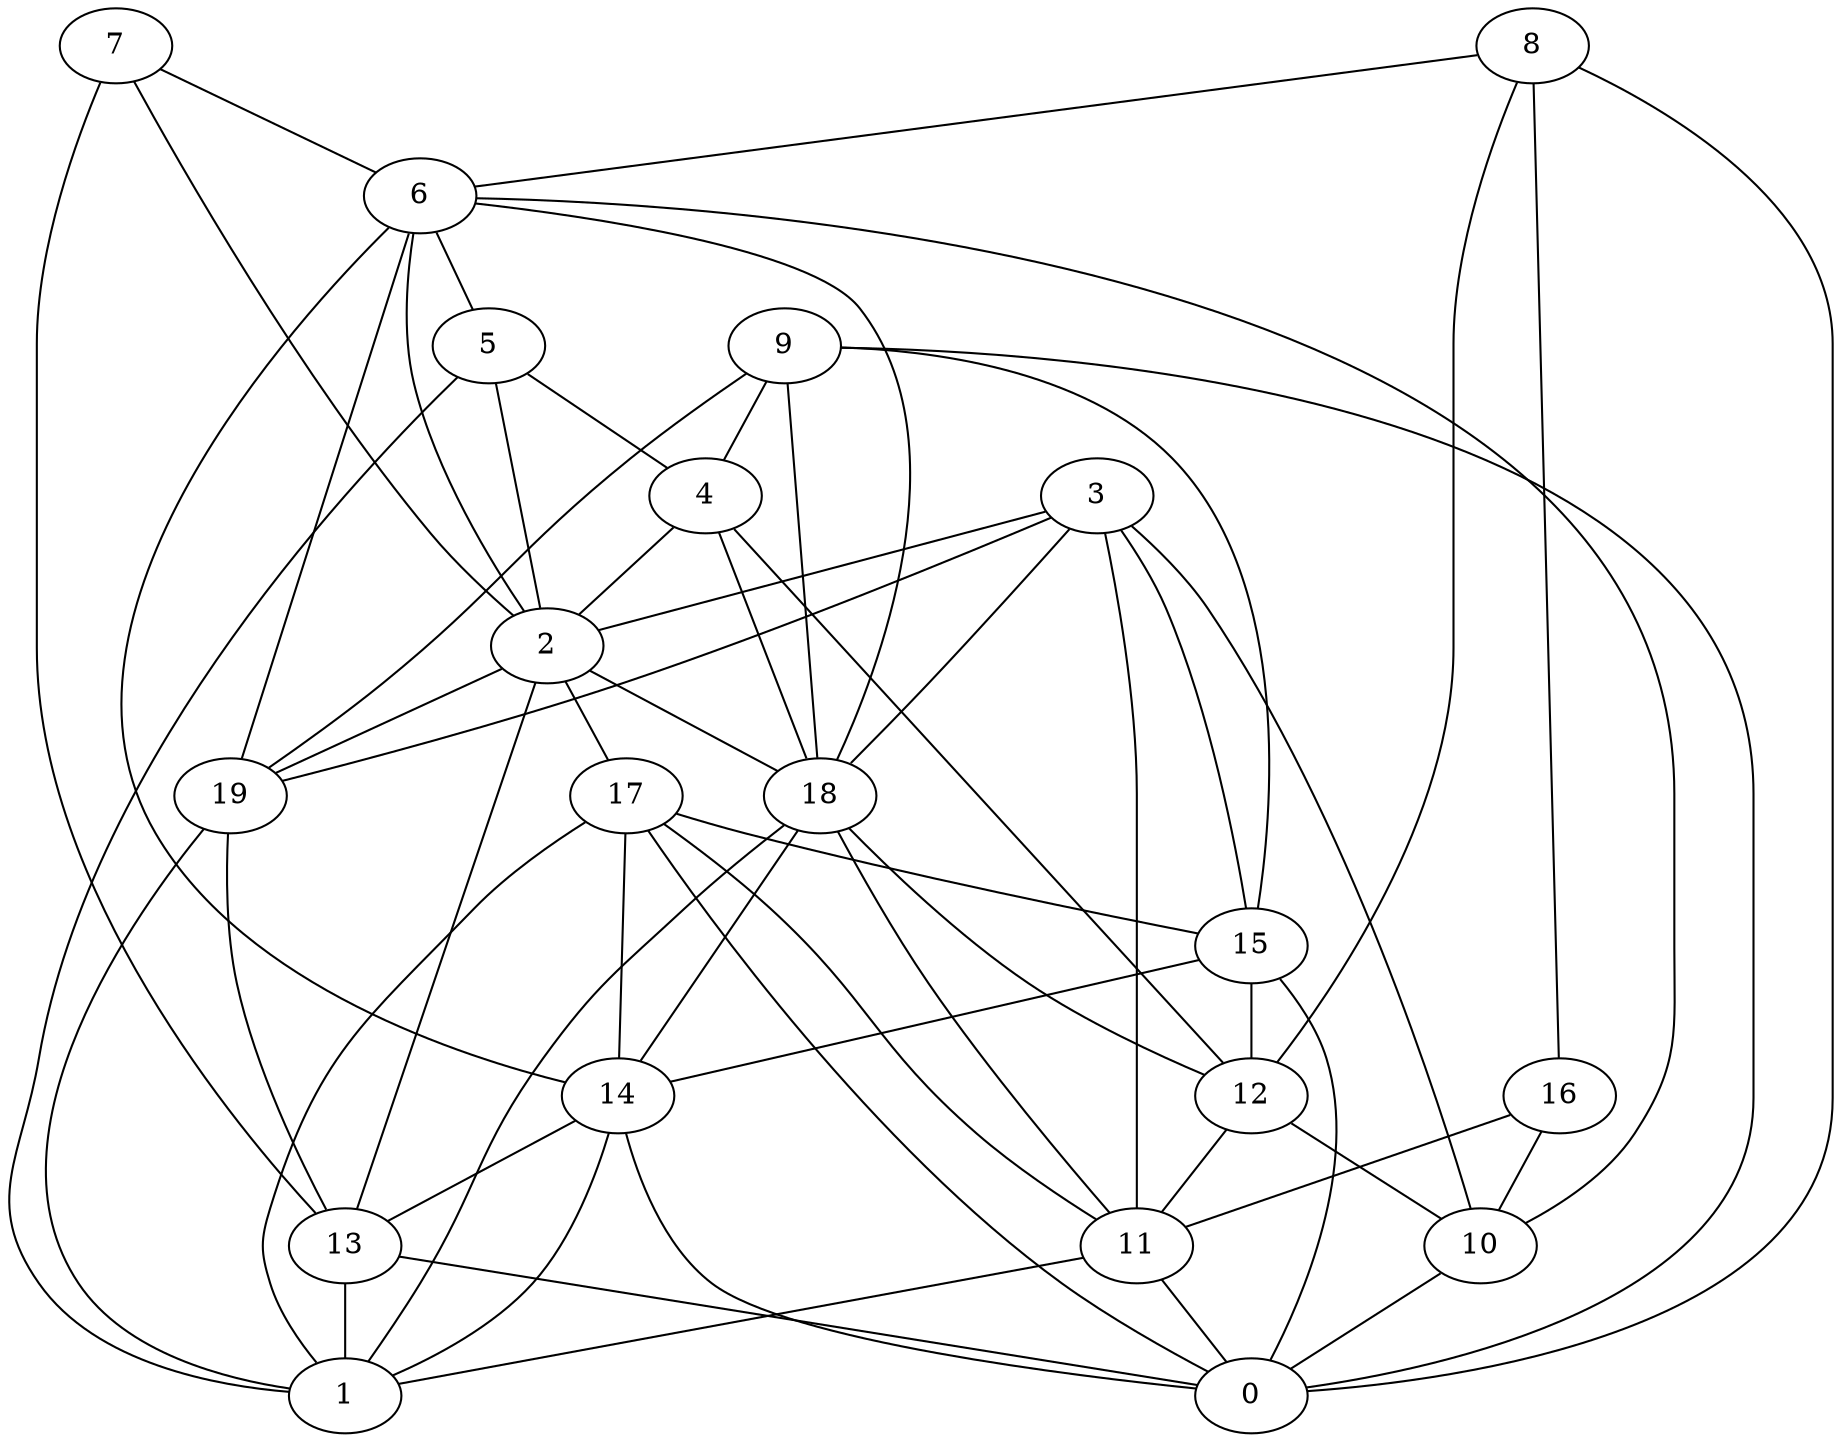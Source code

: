 digraph GG_graph {

subgraph G_graph {
edge [color = black]
"2" -> "19" [dir = none]
"2" -> "18" [dir = none]
"2" -> "13" [dir = none]
"15" -> "14" [dir = none]
"15" -> "12" [dir = none]
"8" -> "0" [dir = none]
"8" -> "12" [dir = none]
"12" -> "10" [dir = none]
"12" -> "11" [dir = none]
"5" -> "2" [dir = none]
"5" -> "1" [dir = none]
"11" -> "0" [dir = none]
"18" -> "12" [dir = none]
"18" -> "11" [dir = none]
"18" -> "14" [dir = none]
"14" -> "1" [dir = none]
"14" -> "13" [dir = none]
"14" -> "0" [dir = none]
"10" -> "0" [dir = none]
"7" -> "13" [dir = none]
"7" -> "2" [dir = none]
"17" -> "1" [dir = none]
"17" -> "11" [dir = none]
"17" -> "14" [dir = none]
"9" -> "15" [dir = none]
"9" -> "4" [dir = none]
"4" -> "2" [dir = none]
"4" -> "12" [dir = none]
"19" -> "13" [dir = none]
"19" -> "1" [dir = none]
"6" -> "14" [dir = none]
"6" -> "18" [dir = none]
"3" -> "10" [dir = none]
"3" -> "18" [dir = none]
"3" -> "2" [dir = none]
"3" -> "19" [dir = none]
"16" -> "11" [dir = none]
"16" -> "10" [dir = none]
"9" -> "0" [dir = none]
"9" -> "18" [dir = none]
"17" -> "15" [dir = none]
"11" -> "1" [dir = none]
"17" -> "0" [dir = none]
"18" -> "1" [dir = none]
"2" -> "17" [dir = none]
"8" -> "16" [dir = none]
"15" -> "0" [dir = none]
"6" -> "10" [dir = none]
"4" -> "18" [dir = none]
"3" -> "15" [dir = none]
"13" -> "0" [dir = none]
"9" -> "19" [dir = none]
"7" -> "6" [dir = none]
"13" -> "1" [dir = none]
"6" -> "5" [dir = none]
"8" -> "6" [dir = none]
"3" -> "11" [dir = none]
"5" -> "4" [dir = none]
"6" -> "2" [dir = none]
"6" -> "19" [dir = none]
}

}
